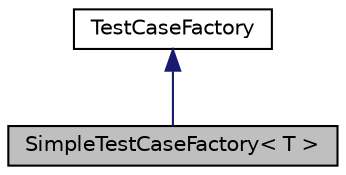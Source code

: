 digraph "SimpleTestCaseFactory&lt; T &gt;"
{
 // LATEX_PDF_SIZE
  edge [fontname="Helvetica",fontsize="10",labelfontname="Helvetica",labelfontsize="10"];
  node [fontname="Helvetica",fontsize="10",shape=record];
  Node1 [label="SimpleTestCaseFactory\< T \>",height=0.2,width=0.4,color="black", fillcolor="grey75", style="filled", fontcolor="black",tooltip="Implementation of a test case factory to create non-data test cases."];
  Node2 -> Node1 [dir="back",color="midnightblue",fontsize="10",style="solid",fontname="Helvetica"];
  Node2 [label="TestCaseFactory",height=0.2,width=0.4,color="black", fillcolor="white", style="filled",URL="$classarm__compute_1_1test_1_1framework_1_1_test_case_factory.xhtml",tooltip="Abstract factory class to create test cases."];
}
